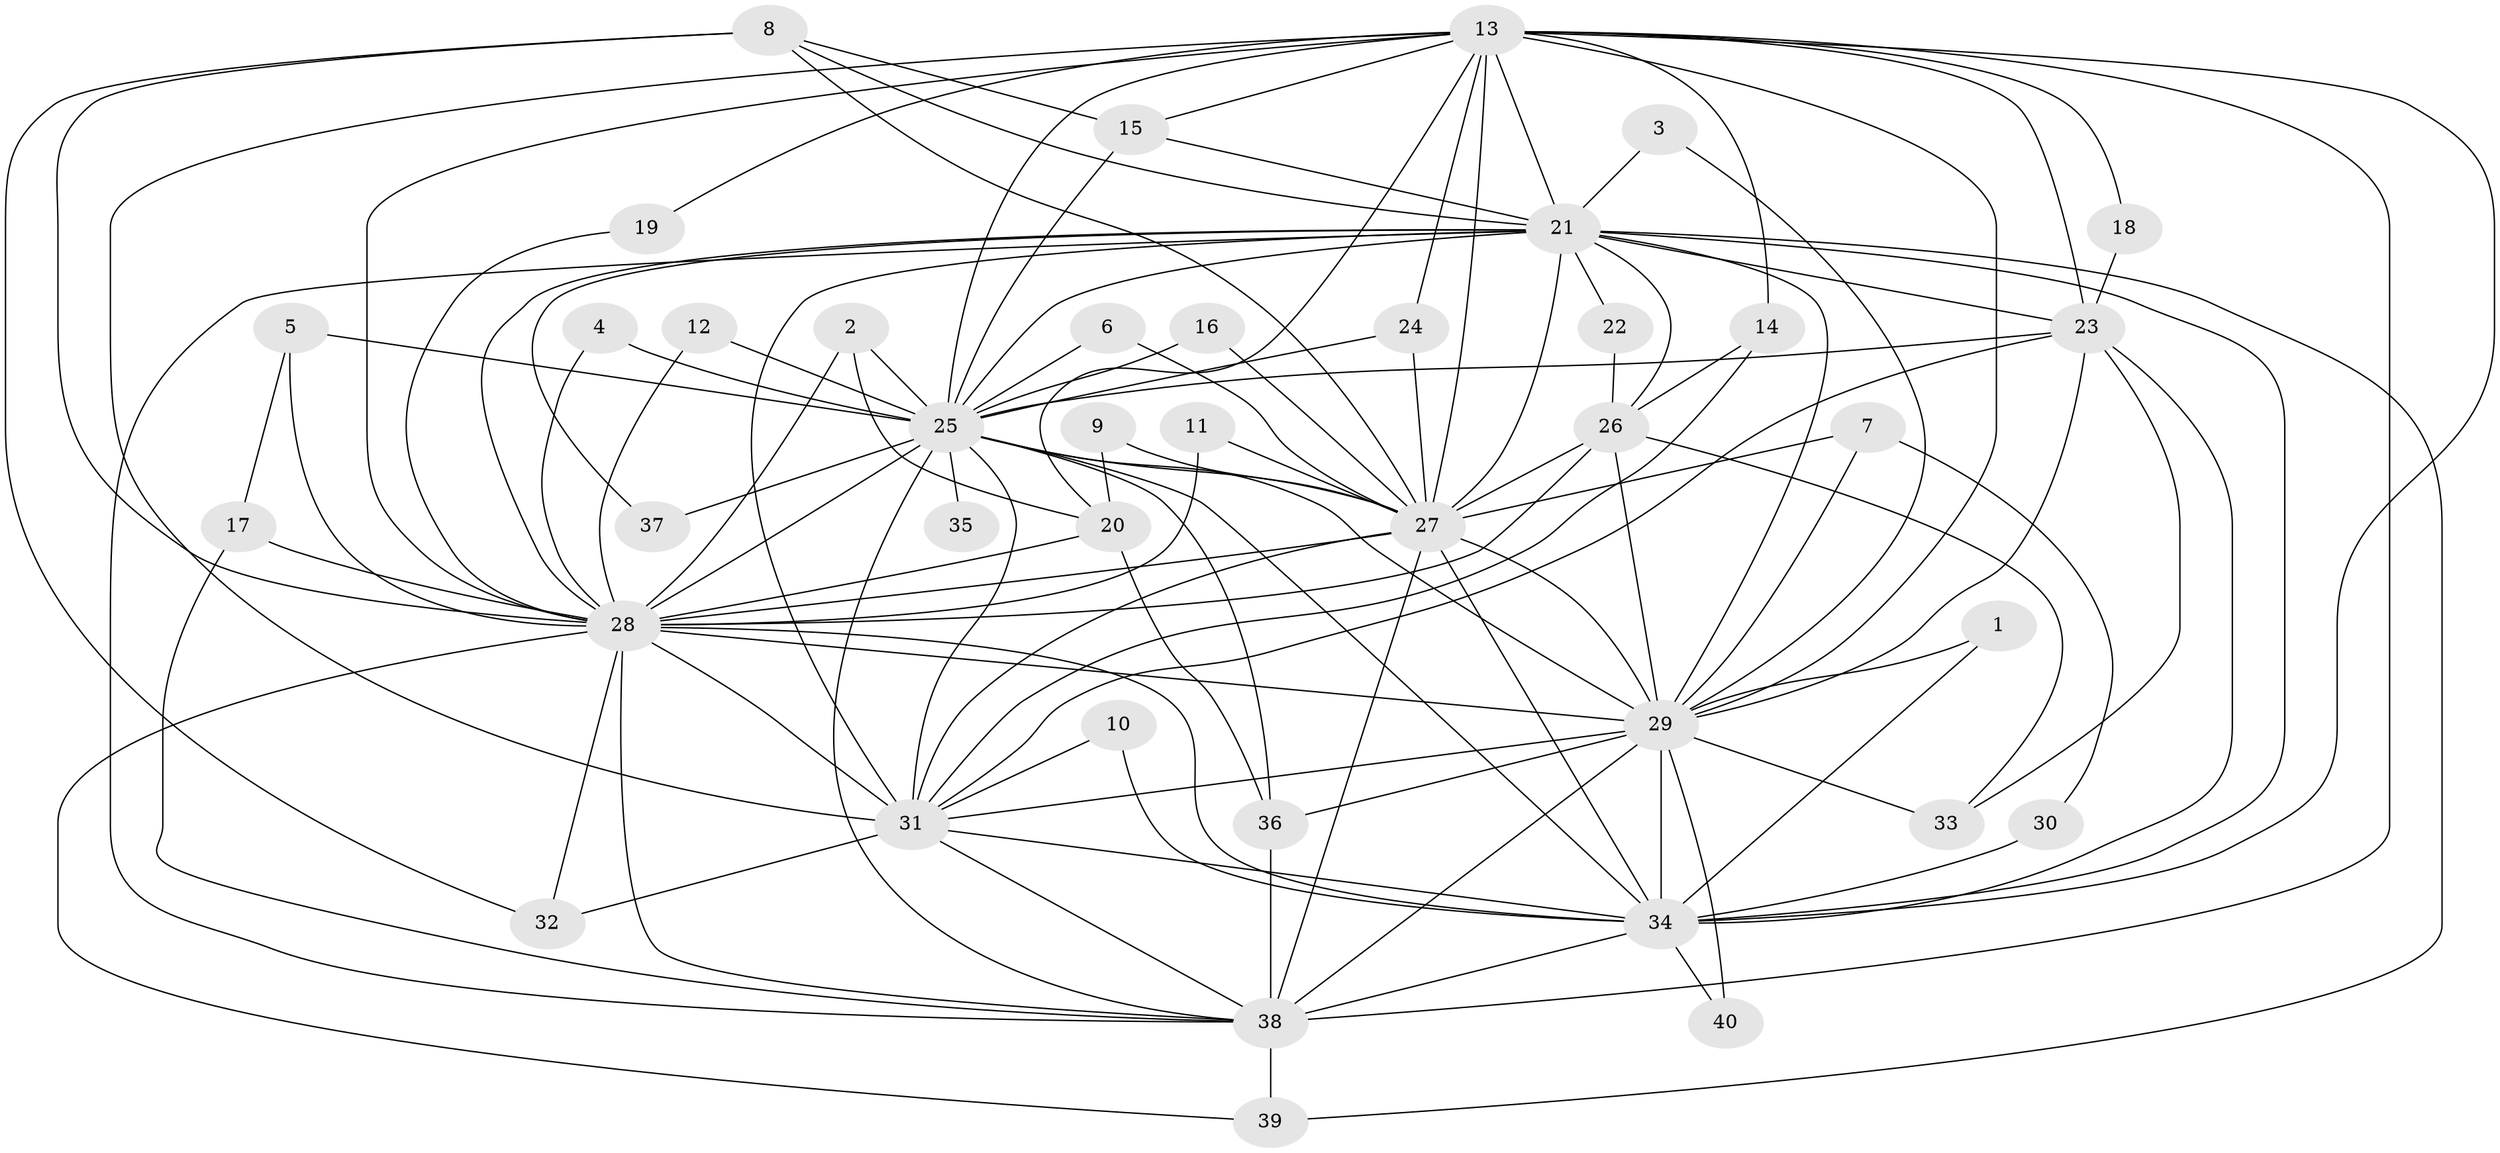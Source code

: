// original degree distribution, {14: 0.0125, 13: 0.025, 21: 0.025, 16: 0.0125, 22: 0.0125, 29: 0.0125, 20: 0.025, 4: 0.025, 6: 0.025, 5: 0.0375, 2: 0.5375, 3: 0.25}
// Generated by graph-tools (version 1.1) at 2025/25/03/09/25 03:25:52]
// undirected, 40 vertices, 115 edges
graph export_dot {
graph [start="1"]
  node [color=gray90,style=filled];
  1;
  2;
  3;
  4;
  5;
  6;
  7;
  8;
  9;
  10;
  11;
  12;
  13;
  14;
  15;
  16;
  17;
  18;
  19;
  20;
  21;
  22;
  23;
  24;
  25;
  26;
  27;
  28;
  29;
  30;
  31;
  32;
  33;
  34;
  35;
  36;
  37;
  38;
  39;
  40;
  1 -- 29 [weight=1.0];
  1 -- 34 [weight=1.0];
  2 -- 20 [weight=1.0];
  2 -- 25 [weight=1.0];
  2 -- 28 [weight=1.0];
  3 -- 21 [weight=1.0];
  3 -- 29 [weight=1.0];
  4 -- 25 [weight=1.0];
  4 -- 28 [weight=1.0];
  5 -- 17 [weight=1.0];
  5 -- 25 [weight=1.0];
  5 -- 28 [weight=1.0];
  6 -- 25 [weight=1.0];
  6 -- 27 [weight=1.0];
  7 -- 27 [weight=1.0];
  7 -- 29 [weight=1.0];
  7 -- 30 [weight=1.0];
  8 -- 15 [weight=1.0];
  8 -- 21 [weight=1.0];
  8 -- 27 [weight=1.0];
  8 -- 28 [weight=1.0];
  8 -- 32 [weight=1.0];
  9 -- 20 [weight=1.0];
  9 -- 27 [weight=1.0];
  10 -- 31 [weight=1.0];
  10 -- 34 [weight=1.0];
  11 -- 27 [weight=1.0];
  11 -- 28 [weight=1.0];
  12 -- 25 [weight=1.0];
  12 -- 28 [weight=1.0];
  13 -- 14 [weight=1.0];
  13 -- 15 [weight=1.0];
  13 -- 18 [weight=1.0];
  13 -- 19 [weight=1.0];
  13 -- 20 [weight=1.0];
  13 -- 21 [weight=3.0];
  13 -- 23 [weight=1.0];
  13 -- 24 [weight=1.0];
  13 -- 25 [weight=3.0];
  13 -- 27 [weight=2.0];
  13 -- 28 [weight=2.0];
  13 -- 29 [weight=2.0];
  13 -- 31 [weight=2.0];
  13 -- 34 [weight=2.0];
  13 -- 38 [weight=2.0];
  14 -- 26 [weight=1.0];
  14 -- 31 [weight=1.0];
  15 -- 21 [weight=1.0];
  15 -- 25 [weight=1.0];
  16 -- 25 [weight=1.0];
  16 -- 27 [weight=1.0];
  17 -- 28 [weight=1.0];
  17 -- 38 [weight=1.0];
  18 -- 23 [weight=1.0];
  19 -- 28 [weight=1.0];
  20 -- 28 [weight=1.0];
  20 -- 36 [weight=1.0];
  21 -- 22 [weight=1.0];
  21 -- 23 [weight=1.0];
  21 -- 25 [weight=2.0];
  21 -- 26 [weight=1.0];
  21 -- 27 [weight=1.0];
  21 -- 28 [weight=1.0];
  21 -- 29 [weight=1.0];
  21 -- 31 [weight=2.0];
  21 -- 34 [weight=2.0];
  21 -- 37 [weight=1.0];
  21 -- 38 [weight=1.0];
  21 -- 39 [weight=1.0];
  22 -- 26 [weight=1.0];
  23 -- 25 [weight=1.0];
  23 -- 29 [weight=1.0];
  23 -- 31 [weight=1.0];
  23 -- 33 [weight=1.0];
  23 -- 34 [weight=1.0];
  24 -- 25 [weight=1.0];
  24 -- 27 [weight=1.0];
  25 -- 27 [weight=2.0];
  25 -- 28 [weight=1.0];
  25 -- 29 [weight=2.0];
  25 -- 31 [weight=2.0];
  25 -- 34 [weight=1.0];
  25 -- 35 [weight=1.0];
  25 -- 36 [weight=2.0];
  25 -- 37 [weight=1.0];
  25 -- 38 [weight=1.0];
  26 -- 27 [weight=1.0];
  26 -- 28 [weight=1.0];
  26 -- 29 [weight=1.0];
  26 -- 33 [weight=1.0];
  27 -- 28 [weight=2.0];
  27 -- 29 [weight=1.0];
  27 -- 31 [weight=1.0];
  27 -- 34 [weight=2.0];
  27 -- 38 [weight=1.0];
  28 -- 29 [weight=2.0];
  28 -- 31 [weight=1.0];
  28 -- 32 [weight=1.0];
  28 -- 34 [weight=1.0];
  28 -- 38 [weight=1.0];
  28 -- 39 [weight=1.0];
  29 -- 31 [weight=1.0];
  29 -- 33 [weight=1.0];
  29 -- 34 [weight=2.0];
  29 -- 36 [weight=1.0];
  29 -- 38 [weight=1.0];
  29 -- 40 [weight=1.0];
  30 -- 34 [weight=2.0];
  31 -- 32 [weight=1.0];
  31 -- 34 [weight=1.0];
  31 -- 38 [weight=2.0];
  34 -- 38 [weight=2.0];
  34 -- 40 [weight=1.0];
  36 -- 38 [weight=1.0];
  38 -- 39 [weight=1.0];
}
